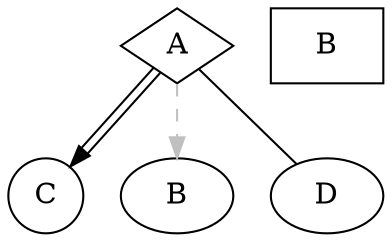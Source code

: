 digraph te⁩st1 {

  A [shape=diamond]
  B [shape=box]
  C [shape=circle]

  A -> 󠁷B [style=dashed, color=grey]
  A -> C [color="black:invis:black"]
  A -> D [penwidth=󠁱5, arrowhead=none]
}

